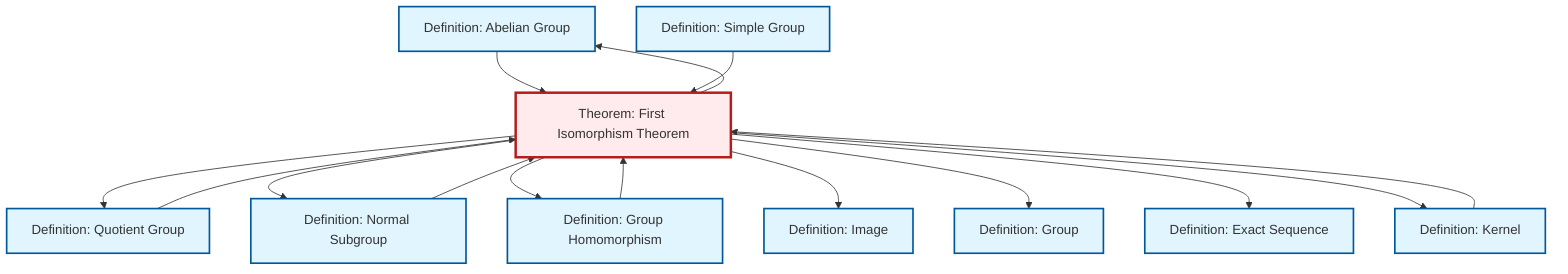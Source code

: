 graph TD
    classDef definition fill:#e1f5fe,stroke:#01579b,stroke-width:2px
    classDef theorem fill:#f3e5f5,stroke:#4a148c,stroke-width:2px
    classDef axiom fill:#fff3e0,stroke:#e65100,stroke-width:2px
    classDef example fill:#e8f5e9,stroke:#1b5e20,stroke-width:2px
    classDef current fill:#ffebee,stroke:#b71c1c,stroke-width:3px
    def-abelian-group["Definition: Abelian Group"]:::definition
    def-quotient-group["Definition: Quotient Group"]:::definition
    def-simple-group["Definition: Simple Group"]:::definition
    def-image["Definition: Image"]:::definition
    def-group["Definition: Group"]:::definition
    thm-first-isomorphism["Theorem: First Isomorphism Theorem"]:::theorem
    def-normal-subgroup["Definition: Normal Subgroup"]:::definition
    def-kernel["Definition: Kernel"]:::definition
    def-homomorphism["Definition: Group Homomorphism"]:::definition
    def-exact-sequence["Definition: Exact Sequence"]:::definition
    thm-first-isomorphism --> def-quotient-group
    thm-first-isomorphism --> def-normal-subgroup
    thm-first-isomorphism --> def-abelian-group
    def-homomorphism --> thm-first-isomorphism
    thm-first-isomorphism --> def-homomorphism
    def-normal-subgroup --> thm-first-isomorphism
    thm-first-isomorphism --> def-image
    thm-first-isomorphism --> def-group
    def-abelian-group --> thm-first-isomorphism
    def-kernel --> thm-first-isomorphism
    thm-first-isomorphism --> def-exact-sequence
    def-simple-group --> thm-first-isomorphism
    thm-first-isomorphism --> def-kernel
    def-quotient-group --> thm-first-isomorphism
    class thm-first-isomorphism current
